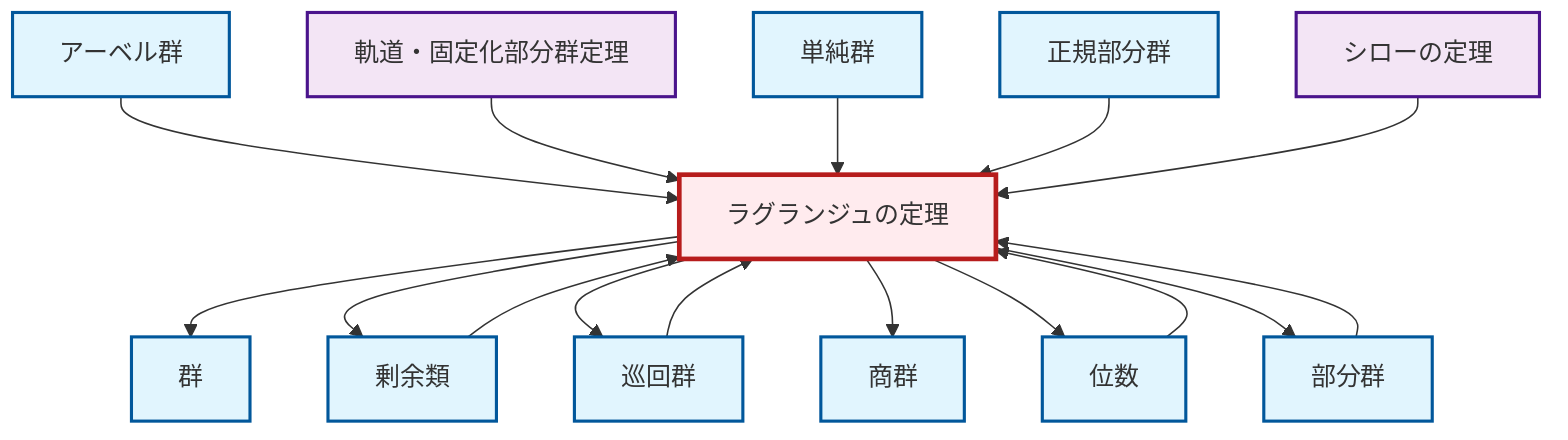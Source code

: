 graph TD
    classDef definition fill:#e1f5fe,stroke:#01579b,stroke-width:2px
    classDef theorem fill:#f3e5f5,stroke:#4a148c,stroke-width:2px
    classDef axiom fill:#fff3e0,stroke:#e65100,stroke-width:2px
    classDef example fill:#e8f5e9,stroke:#1b5e20,stroke-width:2px
    classDef current fill:#ffebee,stroke:#b71c1c,stroke-width:3px
    def-abelian-group["アーベル群"]:::definition
    thm-lagrange["ラグランジュの定理"]:::theorem
    thm-sylow["シローの定理"]:::theorem
    def-subgroup["部分群"]:::definition
    def-cyclic-group["巡回群"]:::definition
    def-group["群"]:::definition
    def-quotient-group["商群"]:::definition
    def-order["位数"]:::definition
    def-normal-subgroup["正規部分群"]:::definition
    def-coset["剰余類"]:::definition
    thm-orbit-stabilizer["軌道・固定化部分群定理"]:::theorem
    def-simple-group["単純群"]:::definition
    thm-lagrange --> def-group
    def-coset --> thm-lagrange
    def-abelian-group --> thm-lagrange
    thm-orbit-stabilizer --> thm-lagrange
    thm-lagrange --> def-coset
    thm-lagrange --> def-cyclic-group
    thm-lagrange --> def-quotient-group
    def-order --> thm-lagrange
    def-simple-group --> thm-lagrange
    def-subgroup --> thm-lagrange
    def-cyclic-group --> thm-lagrange
    def-normal-subgroup --> thm-lagrange
    thm-lagrange --> def-order
    thm-sylow --> thm-lagrange
    thm-lagrange --> def-subgroup
    class thm-lagrange current